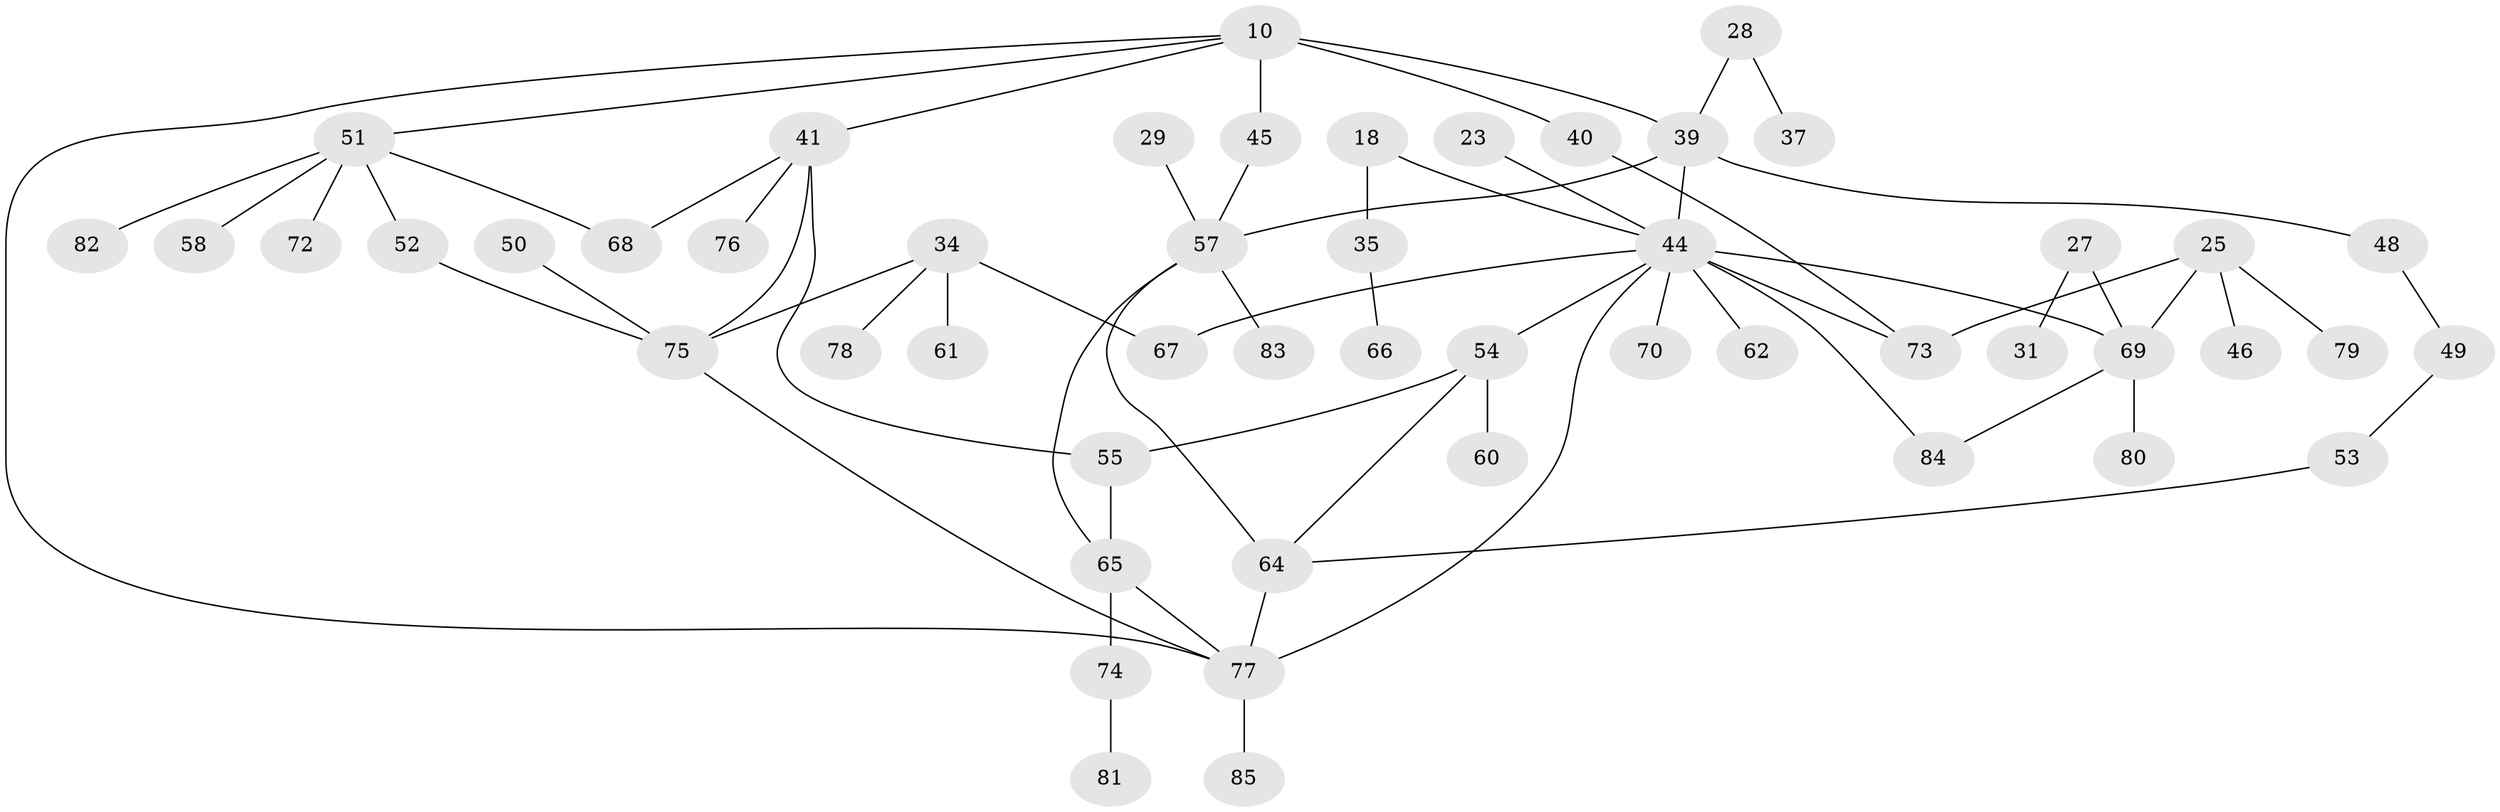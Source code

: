 // original degree distribution, {3: 0.23529411764705882, 6: 0.011764705882352941, 2: 0.27058823529411763, 10: 0.011764705882352941, 5: 0.047058823529411764, 4: 0.11764705882352941, 1: 0.3058823529411765}
// Generated by graph-tools (version 1.1) at 2025/44/03/04/25 21:44:50]
// undirected, 51 vertices, 65 edges
graph export_dot {
graph [start="1"]
  node [color=gray90,style=filled];
  10 [super="+6"];
  18;
  23;
  25;
  27;
  28 [super="+9+12"];
  29;
  31;
  34;
  35;
  37;
  39 [super="+4"];
  40;
  41 [super="+15"];
  44 [super="+5+14"];
  45 [super="+1"];
  46;
  48 [super="+38"];
  49;
  50;
  51 [super="+17+33"];
  52;
  53;
  54 [super="+30+43"];
  55 [super="+16"];
  57 [super="+21"];
  58;
  60;
  61;
  62;
  64 [super="+47"];
  65 [super="+42"];
  66;
  67;
  68;
  69 [super="+59+36"];
  70;
  72;
  73 [super="+71"];
  74;
  75 [super="+26"];
  76;
  77 [super="+56+63"];
  78;
  79;
  80;
  81;
  82;
  83;
  84;
  85;
  10 -- 40;
  10 -- 39 [weight=2];
  10 -- 45;
  10 -- 41;
  10 -- 77;
  10 -- 51;
  18 -- 35;
  18 -- 44;
  23 -- 44;
  25 -- 46;
  25 -- 73;
  25 -- 79;
  25 -- 69;
  27 -- 31;
  27 -- 69;
  28 -- 37;
  28 -- 39;
  29 -- 57;
  34 -- 61;
  34 -- 67;
  34 -- 78;
  34 -- 75;
  35 -- 66;
  39 -- 44;
  39 -- 57;
  39 -- 48;
  40 -- 73;
  41 -- 76;
  41 -- 68;
  41 -- 75;
  41 -- 55;
  44 -- 62;
  44 -- 70;
  44 -- 67;
  44 -- 84;
  44 -- 73 [weight=2];
  44 -- 54;
  44 -- 77;
  44 -- 69;
  45 -- 57;
  48 -- 49;
  49 -- 53;
  50 -- 75;
  51 -- 52;
  51 -- 58;
  51 -- 68;
  51 -- 72;
  51 -- 82;
  52 -- 75;
  53 -- 64;
  54 -- 64 [weight=2];
  54 -- 60;
  54 -- 55;
  55 -- 65 [weight=2];
  57 -- 64;
  57 -- 83;
  57 -- 65;
  64 -- 77 [weight=2];
  65 -- 74;
  65 -- 77;
  69 -- 80;
  69 -- 84;
  74 -- 81;
  75 -- 77;
  77 -- 85;
}
